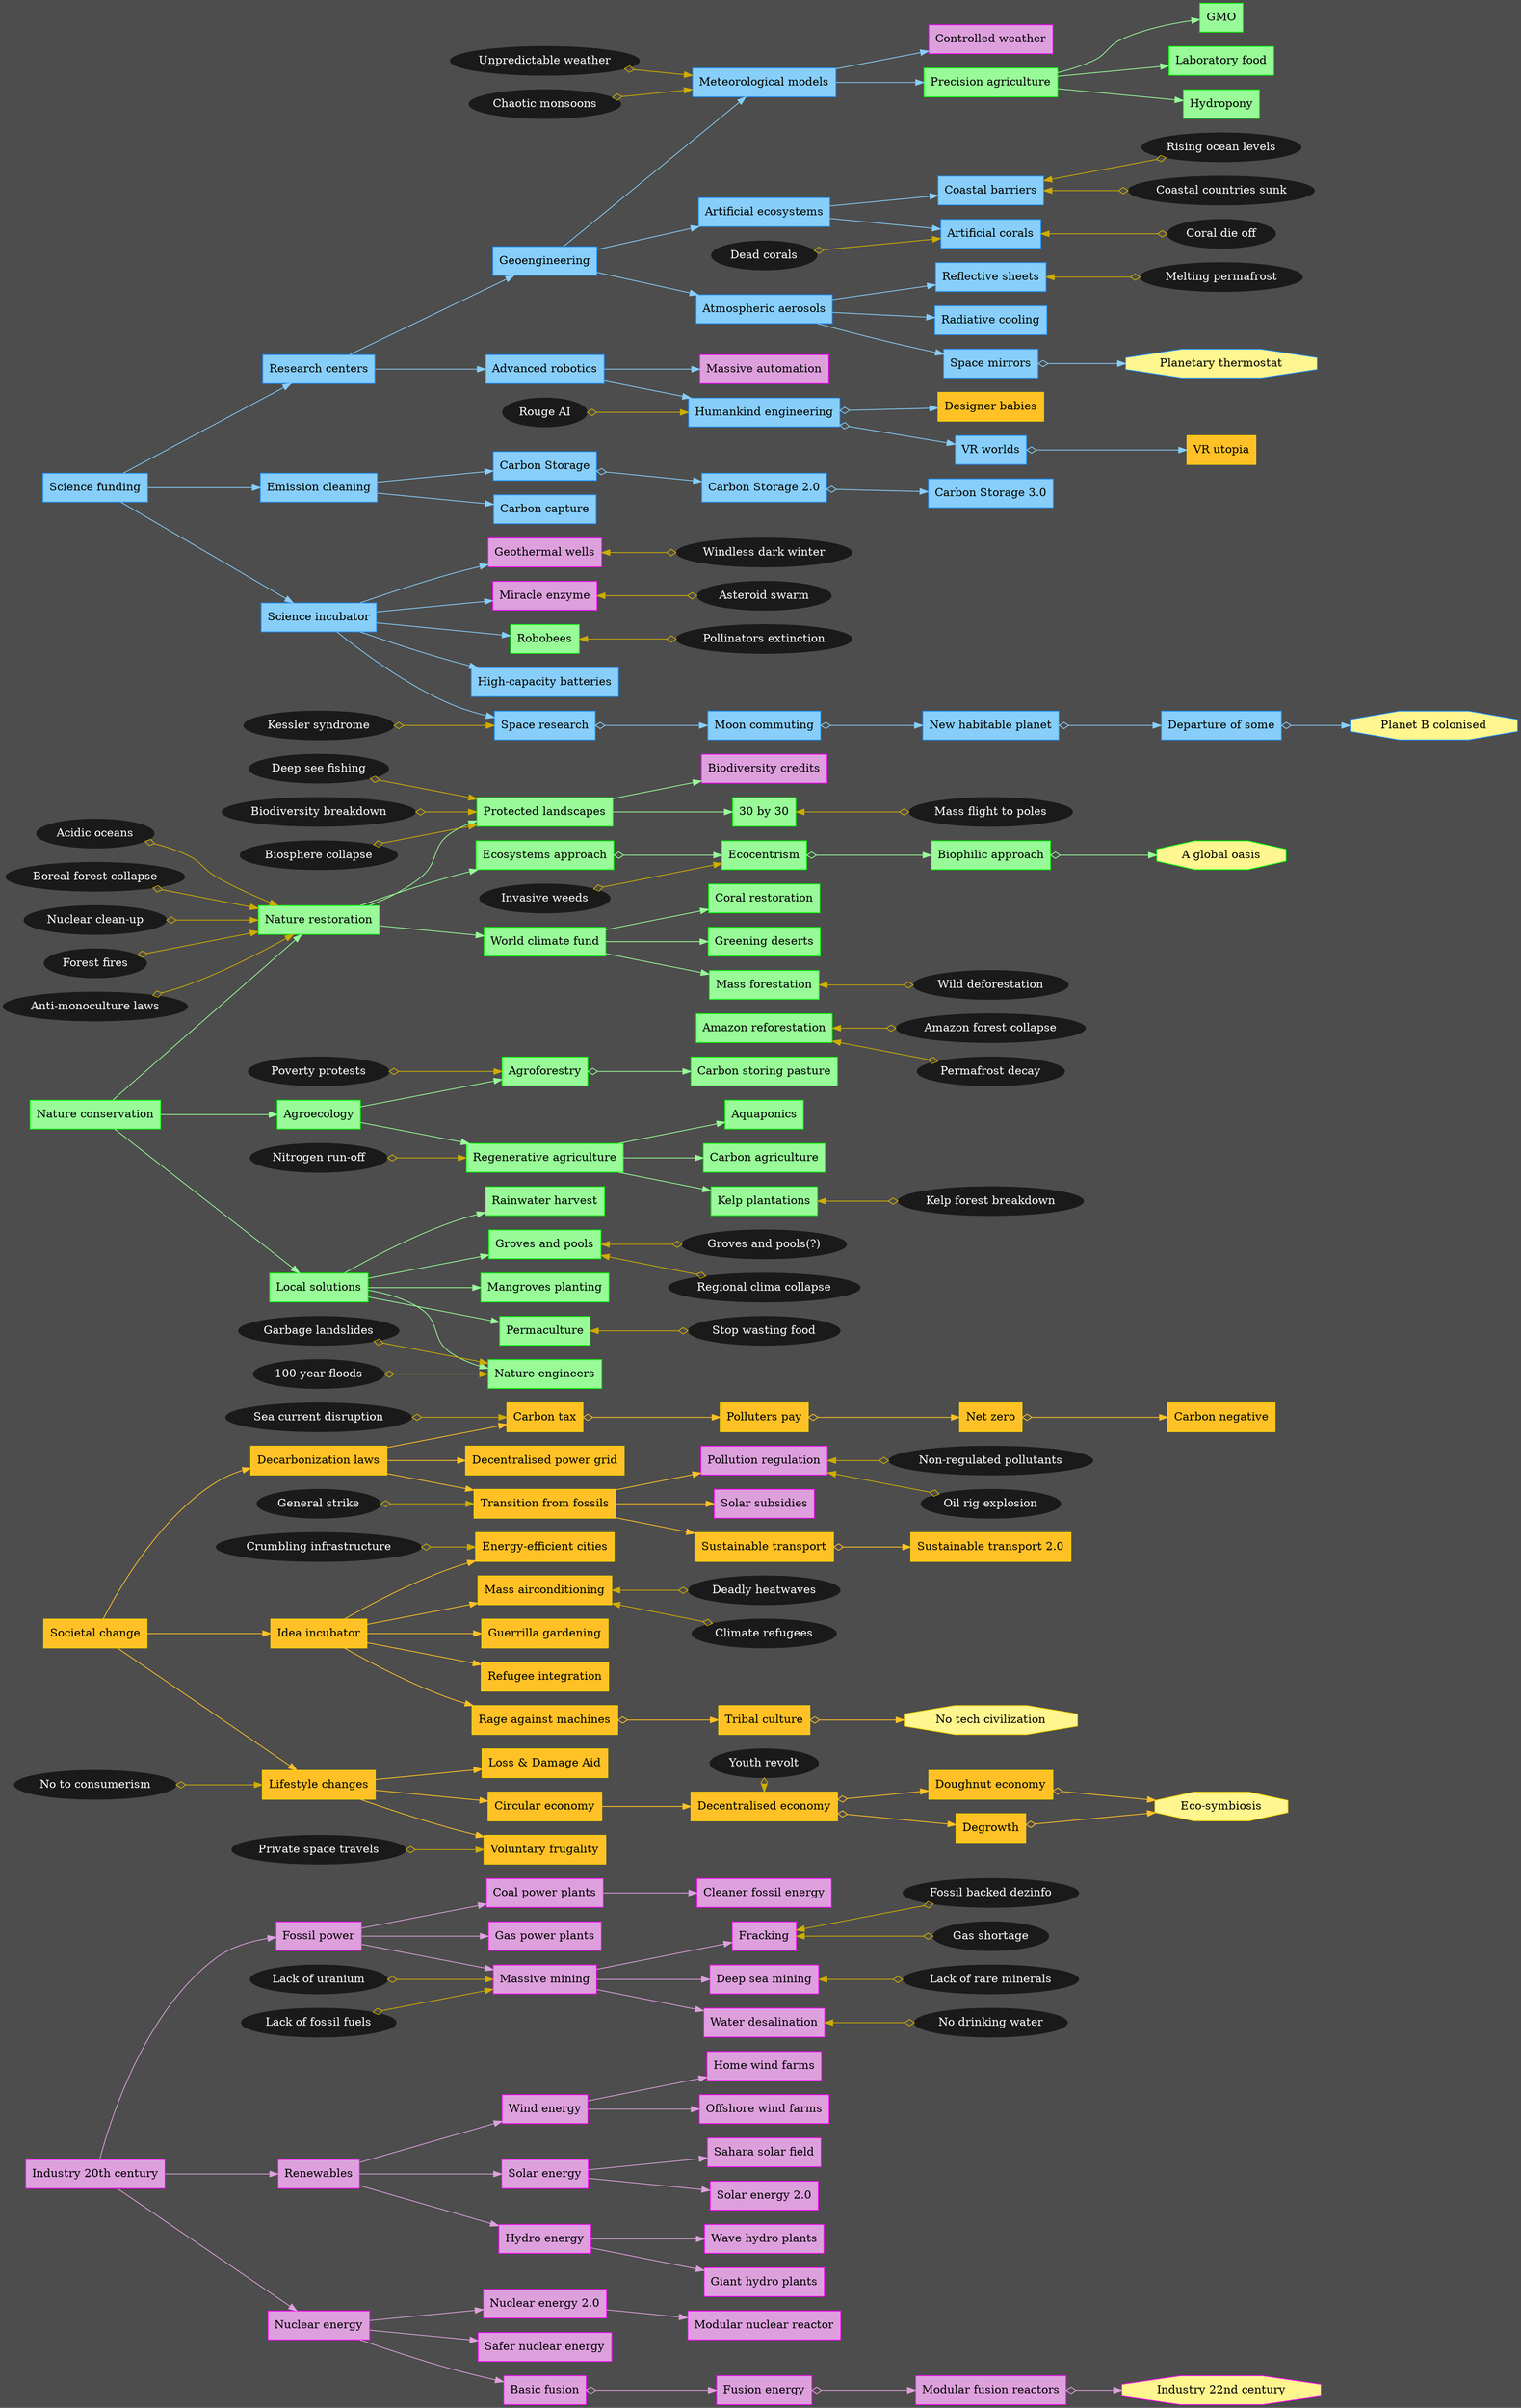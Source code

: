 digraph BeecarbonizeTechTree {
  graph [rankdir="LR"];
  bgcolor="gray30";
  edge [color="white"];
  subgraph Industry { 
    // cluster=true;
    label="Industry";
    color="fuchsia";
    node [color="fuchsia", shape=box, style=filled, fillcolor="plum"];
    edge [color="plum"];
    "Industry 20th century"
    "Industry 20th century" -> "Fossil power"
    "Industry 20th century" -> "Renewables"
    "Industry 20th century" -> "Nuclear energy"
    //"Industry 20th century" -> "Crumbling infrastructure"
    //"Industry 20th century" -> "Proverty protests"
    "Renewables" -> "Wind energy"
    "Renewables" -> "Solar energy"
    "Renewables" -> "Hydro energy"
    "Fossil power" -> "Coal power plants"
    "Fossil power" -> "Gas power plants"
    "Fossil power" -> "Massive mining"
    "Wind energy" -> "Home wind farms"
    "Wind energy" -> "Offshore wind farms"
    "Massive mining" -> "Fracking"
    "Massive mining" -> "Deep sea mining"
    "Massive mining" -> "Water desalination"
    "Gas power plants"
    "Pollution regulation"
    "Hydro energy" -> "Wave hydro plants"
    "Hydro energy" -> "Giant hydro plants"
    "Home wind farms"
    "Wave hydro plants"
    "Solar energy" -> "Sahara solar field"
    "Solar energy" -> "Solar energy 2.0"
    "Giant hydro plants"
    "Offshore wind farms"
    "Biodiversity credits"
    "Sahara solar field"
    "Controlled weather"
    "Solar subsidies"
    "Nuclear energy" -> "Nuclear energy 2.0"
    "Nuclear energy" -> "Safer nuclear energy"
    "Nuclear energy" -> "Basic fusion"
    //"Nuclear energy" -> "Nuclear clean-up"
    "Coal power plants" -> "Cleaner fossil energy"
    "Safer nuclear energy"
    "Cleaner fossil energy"
    "Massive automation"
    "Basic fusion" -> "Fusion energy" [dir=both,arrowtail=odiamond]
    "Nuclear energy 2.0" -> "Modular nuclear reactor"
    "Fusion energy" -> "Modular fusion reactors" [dir=both,arrowtail=odiamond]
    "Modular nuclear reactor"
    "Modular fusion reactors" -> "Industry 22nd century" [dir=both,arrowtail=odiamond]
    "Industry 22nd century" [style=filled,fillcolor="khaki1",shape=octagon]
    "Deep sea mining"
    "Fracking"
    "Solar energy 2.0"
    "Geothermal wells"
    "Water desalination"
    "Miracle enzyme"
  }
  subgraph Ecosystems { 
    // cluster=true;
    label="Ecosystems";
    color="green";
    node [color="green", shape=box, style=filled, fillcolor="palegreen"];
    edge [color="palegreen"];
    "Nature conservation" -> "Agroecology"
    "Nature conservation" -> "Local solutions"
    "Nature conservation" -> "Nature restoration"
    "Robobees"
    "Local solutions" -> "Rainwater harvest"
    "Local solutions" -> "Groves and pools"
    "Local solutions" -> "Mangroves planting"
    "Local solutions" -> "Nature engineers"
    "Local solutions" -> "Permaculture"
    "Groves and pools"
    "Nature restoration" -> "Protected landscapes"
    "Nature restoration" -> "Ecosystems approach"
    "Nature restoration" -> "World climate fund"
    "Protected landscapes" -> "30 by 30"
    "Protected landscapes" -> "Biodiversity credits"
    "Agroecology" -> "Agroforestry"
    "Agroecology" -> "Regenerative agriculture"
    "Ecosystems approach" -> "Ecocentrism" [dir=both,arrowtail=odiamond]
    "Ecocentrism" -> "Biophilic approach" [dir=both,arrowtail=odiamond]
    "Agroforestry" -> "Carbon storing pasture" [dir=both,arrowtail=odiamond]
    "30 by 30"
    "Carbon storing pasture"
    "Regenerative agriculture" -> "Aquaponics"
    "Regenerative agriculture" -> "Carbon agriculture"
    "Regenerative agriculture" -> "Kelp plantations"
    "Carbon agriculture"
    "Precision agriculture" -> "GMO"
    "Precision agriculture" -> "Laboratory food"
    "Precision agriculture" -> "Hydropony"
    "Kelp plantations"
    "World climate fund" -> "Coral restoration"
    "World climate fund" -> "Greening deserts"
    "World climate fund" -> "Mass forestation"
    "World climate fund" -> "Amazon reforestation" [style=invis]
    "Permaculture"
    "Biophilic approach" -> "A global oasis" [dir=both,arrowtail=odiamond]
    "Hydropony"
    "A global oasis" [style=filled,fillcolor="khaki1",shape=octagon]
    "Mass forestation"
    "Greening deserts"
    "Coral restoration"
    "GMO"
    "Laboratory food"
    "Nature engineers"
    "Mangroves planting"
    "Rainwater harvest"
    "Aquaponics"
    "Amazon reforestation"
  }
  subgraph People {
    // cluster=true;
    label="People";
    color="gold";
    node [color="gold", shape=box, style=filled, fillcolor="goldenrod1"];
    edge [color="goldenrod1"];
    "Societal change" -> "Idea incubator"
    "Societal change" -> "Decarbonization laws"
    "Societal change" -> "Lifestyle changes"
    "Idea incubator" -> "Mass airconditioning"
    "Idea incubator" -> "Guerrilla gardening"
    "Idea incubator" -> "Refugee integration"
    "Idea incubator" -> "Energy-efficient cities"
    "Idea incubator" -> "Rage against machines"
    "Lifestyle changes" -> "Voluntary frugality"
    "Lifestyle changes" -> "Circular economy"
    "Lifestyle changes" -> "Loss & Damage Aid"
    "Decarbonization laws" -> "Carbon tax"
    "Decarbonization laws" -> "Transition from fossils"
    "Decarbonization laws" -> "Decentralised power grid"
    "Circular economy" -> "Decentralised economy"
    "Decentralised economy" -> "Degrowth" [dir=both,arrowtail=odiamond]
    "Decentralised economy" -> "Doughnut economy" [dir=both,arrowtail=odiamond]
    "Transition from fossils" -> "Sustainable transport"
    "Transition from fossils" -> "Solar subsidies"
    "Transition from fossils" -> "Pollution regulation"
    "Doughnut economy" -> "Eco-symbiosis" [dir=both,arrowtail=odiamond]
    "Loss & Damage Aid"
    "Eco-symbiosis" [style=filled,fillcolor="khaki1",shape=octagon]
    "Carbon tax" -> "Polluters pay" [dir=both,arrowtail=odiamond]
    "VR utopia"
    "Polluters pay" -> "Net zero" [dir=both,arrowtail=odiamond]
    "Sustainable transport" -> "Sustainable transport 2.0" [dir=both,arrowtail=odiamond]
    "Guerrilla gardening"
    "Sustainable transport 2.0"
    "Decentralised power grid"
    "Net zero" -> "Carbon negative" [dir=both,arrowtail=odiamond]
    "Refugee integration"
    "Carbon negative"
    "Voluntary frugality"
    "Degrowth" -> "Eco-symbiosis" [dir=both,arrowtail=odiamond]
    "Mass airconditioning"
    "Rage against machines" -> "Tribal culture" [dir=both,arrowtail=odiamond]
    "Tribal culture" -> "No tech civilization" [dir=both,arrowtail=odiamond]
    "No tech civilization" [style=filled,fillcolor="khaki1",shape=octagon]
    "Energy-efficient cities"
    //"Genetic utopia"
    "Designer babies"
  }
  subgraph Science {
    // cluster=true;
    label="Science";
    color="dodgerblue";
    node [color="dodgerblue", shape=box, style=filled, fillcolor="lightskyblue"];
    edge [color="lightskyblue"];
    "Science funding" -> "Emission cleaning"
    "Science funding" -> "Science incubator"
    "Science funding" -> "Research centers"
    "Science incubator" -> "High-capacity batteries"
    "Science incubator" -> "Robobees"
    "Science incubator" -> "Geothermal wells"
    "Science incubator" -> "Space research"
    "Science incubator" -> "Miracle enzyme"
    "Emission cleaning" -> "Carbon Storage"
    "Emission cleaning" -> "Carbon capture"
    "Carbon capture"
    "Research centers" -> "Advanced robotics"
    "Research centers" -> "Geoengineering"
    "Geoengineering" -> "Artificial ecosystems"
    "Geoengineering" -> "Meteorological models"
    "Geoengineering" -> "Atmospheric aerosols"
    "Artificial ecosystems" -> "Coastal barriers"
    "Artificial ecosystems" -> "Artificial corals"
    "Carbon Storage" -> "Carbon Storage 2.0" [dir=both,arrowtail=odiamond]
    "Meteorological models" -> "Controlled weather"
    "Meteorological models" -> "Precision agriculture"
    "Artificial corals"
    "Coastal barriers"
    "Carbon Storage 2.0" -> "Carbon Storage 3.0" [dir=both,arrowtail=odiamond]
    "Carbon Storage 3.0"
    "Advanced robotics" -> "Massive automation"
    "Advanced robotics" -> "Humankind engineering"
    "Space research" -> "Moon commuting" [dir=both,arrowtail=odiamond]
    "Humankind engineering" -> "Designer babies" [dir=both,arrowtail=odiamond]
    "Humankind engineering" -> "VR worlds" [dir=both,arrowtail=odiamond]
    "VR worlds" -> "VR utopia" [dir=both,arrowtail=odiamond]
    "Moon commuting" -> "New habitable planet" [dir=both,arrowtail=odiamond]
    "High-capacity batteries"
    "New habitable planet" -> "Departure of some" [dir=both,arrowtail=odiamond]
    "Departure of some" -> "Planet B colonised" [dir=both,arrowtail=odiamond]
    "Reflective sheets"
    "Planet B colonised" [style=filled,fillcolor="khaki1",shape=octagon]
    //"Designer babies" -> "Genetic utopia" [dir=both,arrowtail=odiamond]
    "Atmospheric aerosols" -> "Radiative cooling"
    "Atmospheric aerosols" -> "Space mirrors"
    "Atmospheric aerosols" -> "Reflective sheets"
    "Planetary thermostat" [style=filled,fillcolor="khaki1",shape=octagon]
    "Space mirrors" -> "Planetary thermostat" [dir=both,arrowtail=odiamond]
  }
  subgraph {
    label="Forward Events";
    color="";
    node [color="gold3",shape=ellipse,style=filled,color="gray10",fontcolor="white"];
    edge [color="gold3", dir=both, arrowtail=odiamond];
    "Acidic oceans" -> "Nature restoration"
    //"Acidic oceans" -> "Food chain disruption"
    //"Food chain disruption" -> "World hunger"
    //"Tragic harvest" -> "World hunger"
    "Boreal forest collapse" -> "Nature restoration"
    "Nuclear clean-up" -> "Nature restoration"
    "Deep see fishing" -> "Protected landscapes"
    //"Deep see fishing" -> "Biodiversity breakdown"
    "Biodiversity breakdown" -> "Protected landscapes"
    //"Biodiversity breakdown" -> "Biosphere collapse"
    "Biosphere collapse" -> "Protected landscapes"
    "Unpredictable weather" -> "Meteorological models"
    "Chaotic monsoons" -> "Meteorological models"
    //"Chaotic monsoons" -> "Massive migration"
    "No to consumerism" -> "Lifestyle changes"
    "Sea current disruption" -> "Carbon tax"
    "Youth revolt" -> "Decentralised economy"
    //"Youth revolt" -> "Climate apathy"
    //"Wave of protectionism" -> "Youth revolt"
    "Loss & Damage Aid" -> "Youth revolt" [style=invis, weight=0.5]
    {rank=same; "Youth revolt" "Decentralised economy"}
    "Lack of uranium" -> "Massive mining"
    "Forest fires" -> "Nature restoration"
    "Anti-monoculture laws" -> "Nature restoration"
    "Rouge AI" -> "Humankind engineering"
    "Garbage landslides" -> "Nature engineers"
    //"Garbage landslides" -> "Mass ecoterrorism"
    "100 year floods" -> "Nature engineers"
    //"100 year floods" -> "Local protests"
    "Nitrogen run-off" -> "Regenerative agriculture"
    //"Nitrogen run-off" -> "Food chain disruption"
    "Crumbling infrastructure" -> "Energy-efficient cities"
    //"Crumbling infrastructure" -> "Poverty protests"
    "Invasive weeds" -> "Ecocentrism"
    "Private space travels" -> "Voluntary frugality"
    "Poverty protests" -> "Agroforestry"
    //"Poverty protests" -> "World hunger"
    "Kessler syndrome" -> "Space research"
    //"Melting arctic ice" -> "No arctic reflections"
    //"No arctic reflections" -> "Biosphere collapse"
    //"Antarctic collapse" -> "Biosphere collapse"
    //"Regional clima collapse" -> "Local protests"
    //"Local protests" -> "Mass protests"
    //"Marine life decine" -> "Coastal refugees"
    //"Coastal refugees" -> "Local hunger revolutions"
    //"Food conflicts" -> "Hunger strikes"
    //"Hunger strikes" -> "Poverty protests"
    //"Hunger strikes" -> "Agroecology"
    //"50% land is dead" -> "World hunger"
    //"Widespread cancer" -> "50% land is dead"
    //"Chaos" -> "Decentralised economy"
    //"Agricultural calamity" -> "Local hunger revolutions"
    //"Dead corals" -> "Dead oceans"
    "Dead corals" -> "Artificial corals"
    "General strike" -> "Transition from fossils"
    "Lack of fossil fuels" -> "Massive mining"
    //"Anti enviro movement" -> "Non-regulated pollutants"
    //"Equatorial famine" -> "World hunger"
    //"Greenland on fire" -> "Massive migration"
    //"Gulf stream slowdown" -> "Biosphere collapse"
    //"Last elephants" -> "Climate apathy"
    //"Massive migration" -> "The End"
  }
  subgraph {
    label="Reverse Events";
    color="gold3";
    node [color="gold3",shape=ellipse,style=filled,color="gray10",fontcolor="white"];
    edge [dir=both, color="gold3",arrowhead=odiamond];
    "Robobees" -> "Pollinators extinction"
    "Miracle enzyme" -> "Asteroid swarm"
    "Geothermal wells" -> "Windless dark winter"
    "Deep sea mining" -> "Lack of rare minerals"
    "Pollution regulation" -> "Oil rig explosion"
    "Pollution regulation" -> "Non-regulated pollutants"
    "Coastal barriers" -> "Rising ocean levels"
    //"Coastal countries sunk" -> "Rising ocean levels"
    "Permaculture" -> "Stop wasting food"
    "Mass forestation" -> "Wild deforestation"
    "Fracking" -> "Fossil backed dezinfo"
    "Fracking" -> "Gas shortage"
    //"Massive migration" -> "Gas shortage"
    "Groves and pools" -> "Groves and pools(?)"
    "Groves and pools" -> "Regional clima collapse"
    "Artificial corals" -> "Coral die off"
    //"Dead corals" -> "Coral die off"
    "Reflective sheets" -> "Melting permafrost"
    "30 by 30" -> "Mass flight to poles"
    "Mass airconditioning" -> "Deadly heatwaves"
    //"Climate refugees" -> "Deadly heatwaves"
    "Mass airconditioning" -> "Climate refugees"
    //"Resource wars" -> "Climate refugees"
    "Kelp plantations" -> "Kelp forest breakdown"
    //"Biosphere collapse" -> "Kelp forest breakdown"
    "Amazon reforestation" -> "Amazon forest collapse"
    "Amazon reforestation" -> "Permafrost decay"
    "Water desalination" -> "No drinking water"
    "Coastal barriers" -> "Coastal countries sunk"
    //"Coastal refugees" -> "Coastal countries sunk"
  }
}
